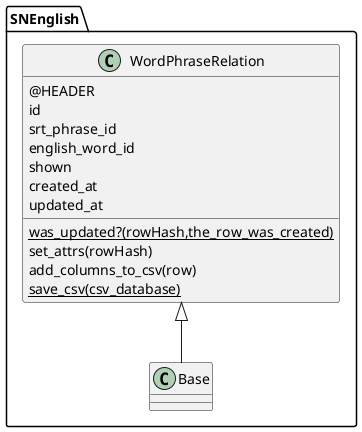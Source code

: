 @startuml
  package SNEnglish{
    class WordPhraseRelation{
      @HEADER
      id                     
      srt_phrase_id
      english_word_id
      shown
      created_at
      updated_at
      {static} was_updated?(rowHash,the_row_was_created)
      set_attrs(rowHash)
      add_columns_to_csv(row)
      {static} save_csv(csv_database)
    }
    WordPhraseRelation <|-- Base
  }

@enduml
